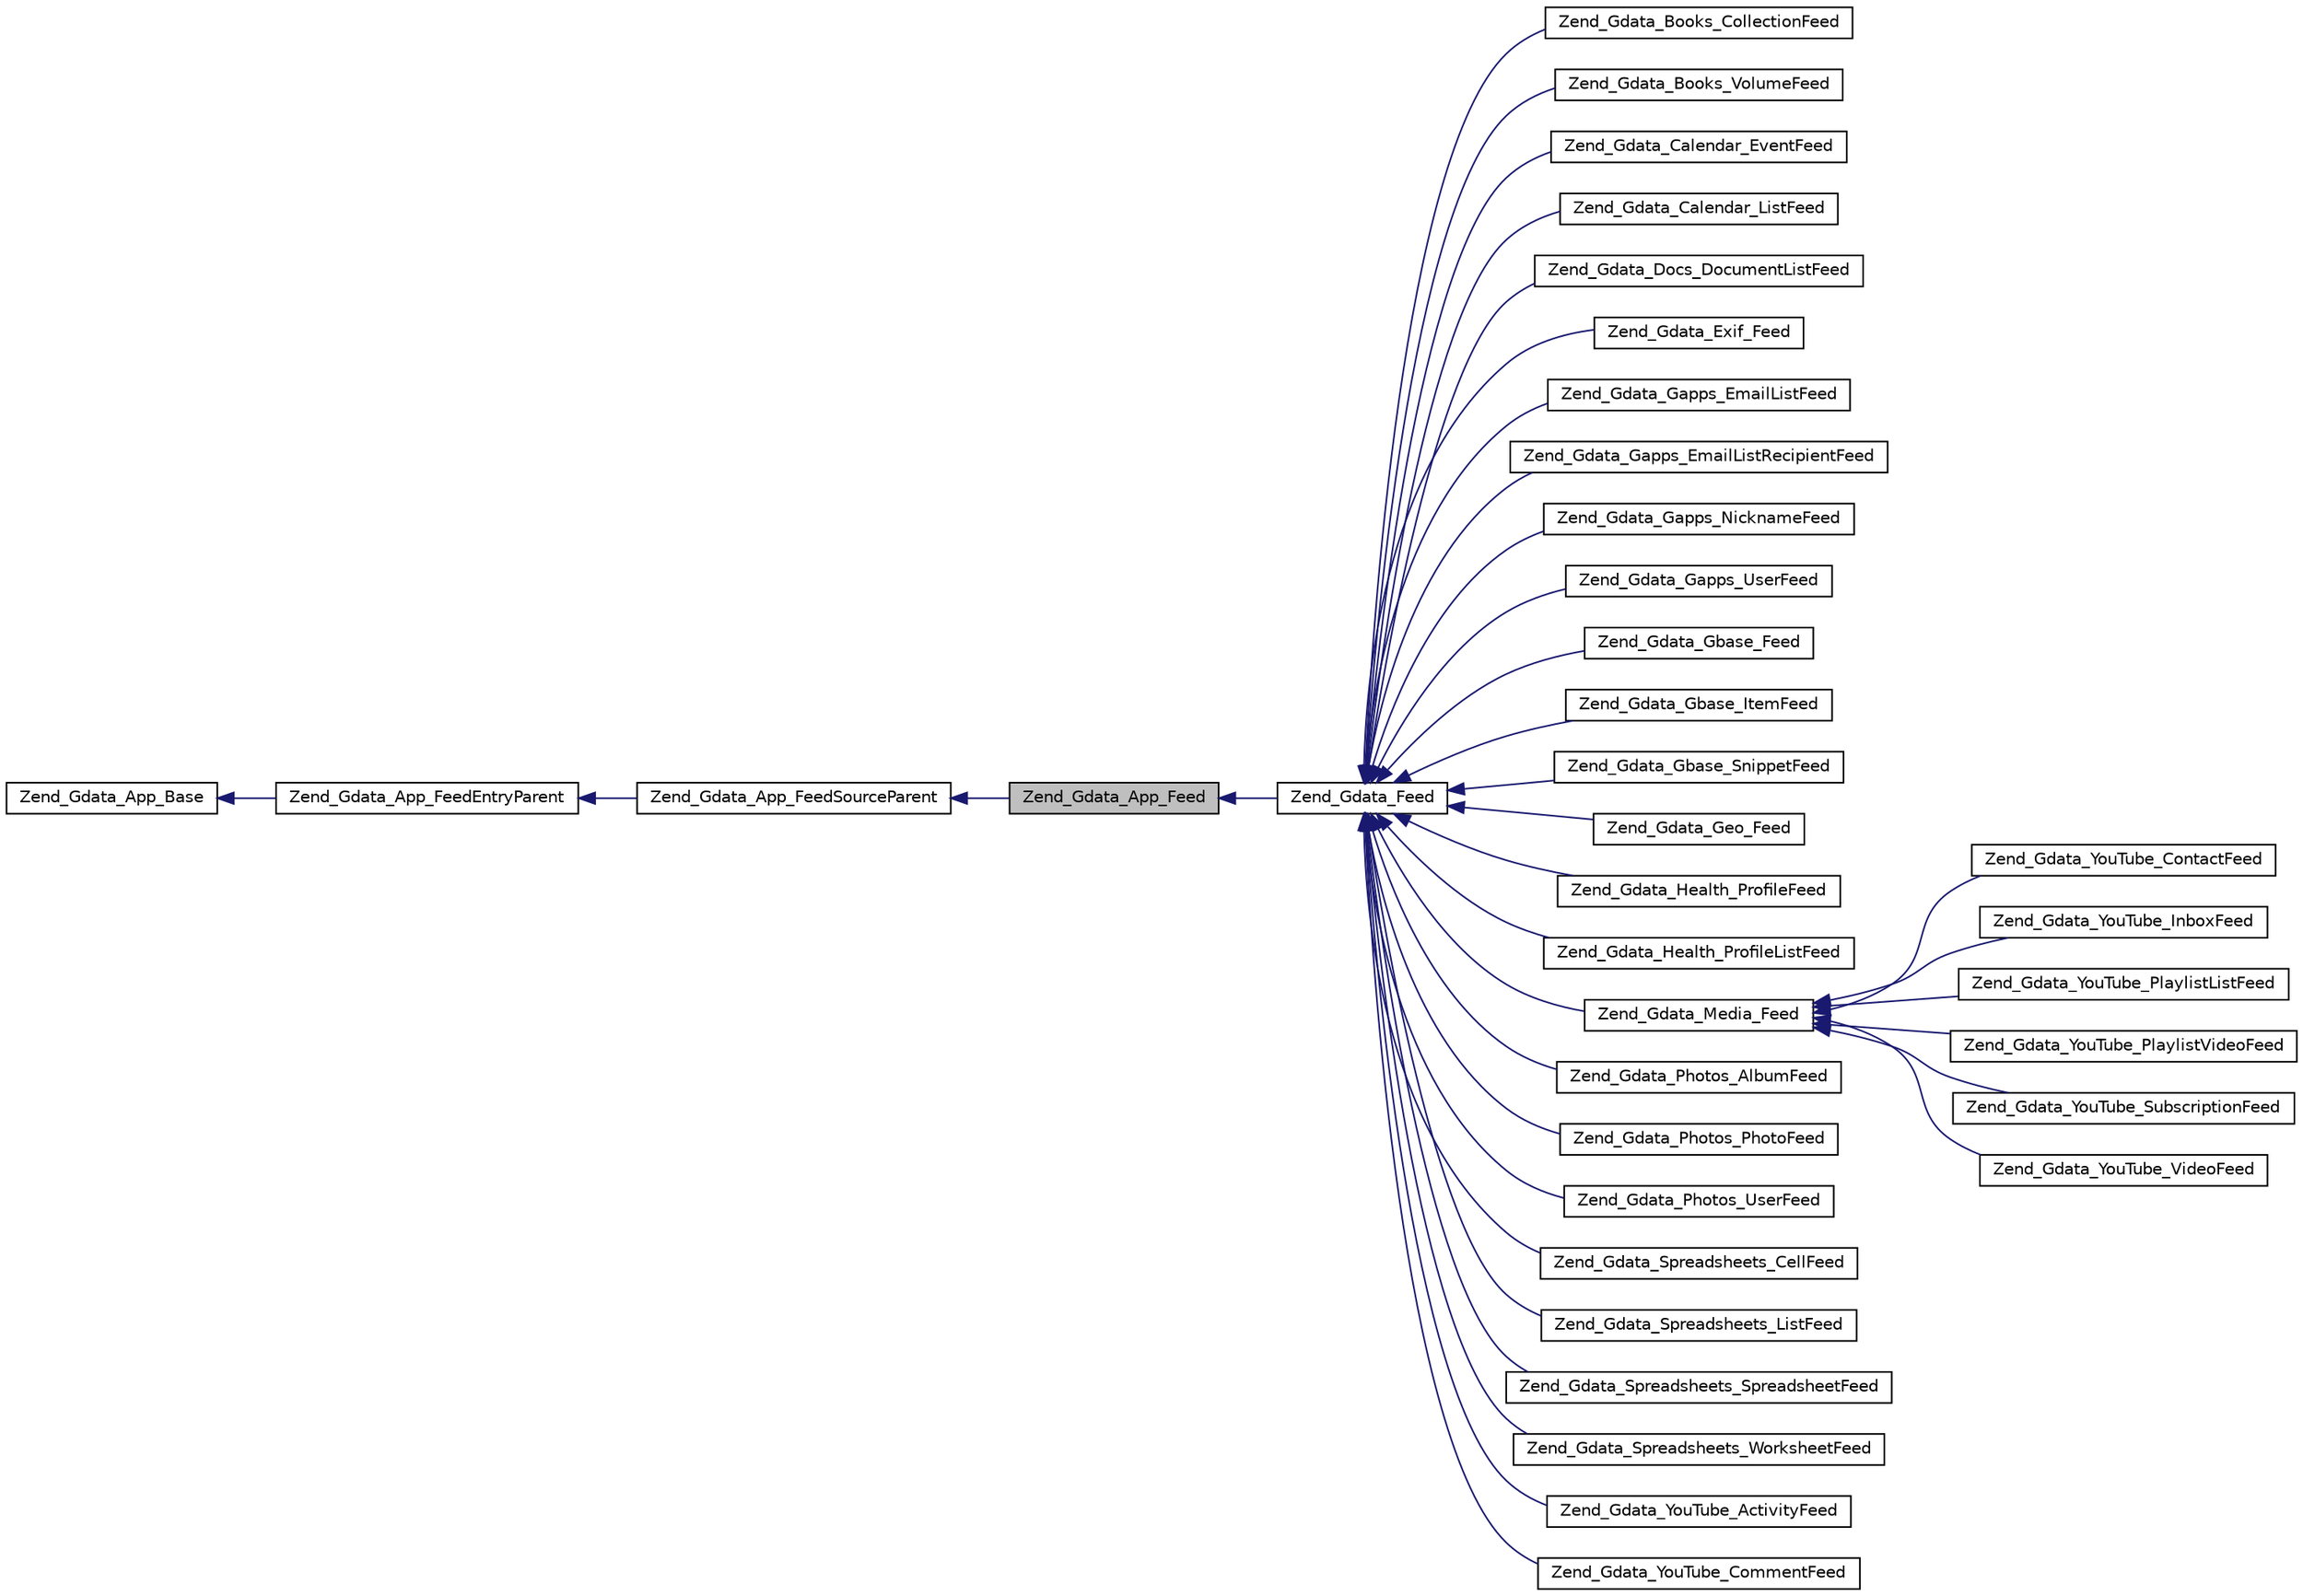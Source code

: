digraph G
{
  edge [fontname="Helvetica",fontsize="10",labelfontname="Helvetica",labelfontsize="10"];
  node [fontname="Helvetica",fontsize="10",shape=record];
  rankdir="LR";
  Node1 [label="Zend_Gdata_App_Feed",height=0.2,width=0.4,color="black", fillcolor="grey75", style="filled" fontcolor="black"];
  Node2 -> Node1 [dir="back",color="midnightblue",fontsize="10",style="solid",fontname="Helvetica"];
  Node2 [label="Zend_Gdata_App_FeedSourceParent",height=0.2,width=0.4,color="black", fillcolor="white", style="filled",URL="$class_zend___gdata___app___feed_source_parent.html"];
  Node3 -> Node2 [dir="back",color="midnightblue",fontsize="10",style="solid",fontname="Helvetica"];
  Node3 [label="Zend_Gdata_App_FeedEntryParent",height=0.2,width=0.4,color="black", fillcolor="white", style="filled",URL="$class_zend___gdata___app___feed_entry_parent.html"];
  Node4 -> Node3 [dir="back",color="midnightblue",fontsize="10",style="solid",fontname="Helvetica"];
  Node4 [label="Zend_Gdata_App_Base",height=0.2,width=0.4,color="black", fillcolor="white", style="filled",URL="$class_zend___gdata___app___base.html"];
  Node1 -> Node5 [dir="back",color="midnightblue",fontsize="10",style="solid",fontname="Helvetica"];
  Node5 [label="Zend_Gdata_Feed",height=0.2,width=0.4,color="black", fillcolor="white", style="filled",URL="$class_zend___gdata___feed.html"];
  Node5 -> Node6 [dir="back",color="midnightblue",fontsize="10",style="solid",fontname="Helvetica"];
  Node6 [label="Zend_Gdata_Books_CollectionFeed",height=0.2,width=0.4,color="black", fillcolor="white", style="filled",URL="$class_zend___gdata___books___collection_feed.html"];
  Node5 -> Node7 [dir="back",color="midnightblue",fontsize="10",style="solid",fontname="Helvetica"];
  Node7 [label="Zend_Gdata_Books_VolumeFeed",height=0.2,width=0.4,color="black", fillcolor="white", style="filled",URL="$class_zend___gdata___books___volume_feed.html"];
  Node5 -> Node8 [dir="back",color="midnightblue",fontsize="10",style="solid",fontname="Helvetica"];
  Node8 [label="Zend_Gdata_Calendar_EventFeed",height=0.2,width=0.4,color="black", fillcolor="white", style="filled",URL="$class_zend___gdata___calendar___event_feed.html"];
  Node5 -> Node9 [dir="back",color="midnightblue",fontsize="10",style="solid",fontname="Helvetica"];
  Node9 [label="Zend_Gdata_Calendar_ListFeed",height=0.2,width=0.4,color="black", fillcolor="white", style="filled",URL="$class_zend___gdata___calendar___list_feed.html"];
  Node5 -> Node10 [dir="back",color="midnightblue",fontsize="10",style="solid",fontname="Helvetica"];
  Node10 [label="Zend_Gdata_Docs_DocumentListFeed",height=0.2,width=0.4,color="black", fillcolor="white", style="filled",URL="$class_zend___gdata___docs___document_list_feed.html"];
  Node5 -> Node11 [dir="back",color="midnightblue",fontsize="10",style="solid",fontname="Helvetica"];
  Node11 [label="Zend_Gdata_Exif_Feed",height=0.2,width=0.4,color="black", fillcolor="white", style="filled",URL="$class_zend___gdata___exif___feed.html"];
  Node5 -> Node12 [dir="back",color="midnightblue",fontsize="10",style="solid",fontname="Helvetica"];
  Node12 [label="Zend_Gdata_Gapps_EmailListFeed",height=0.2,width=0.4,color="black", fillcolor="white", style="filled",URL="$class_zend___gdata___gapps___email_list_feed.html"];
  Node5 -> Node13 [dir="back",color="midnightblue",fontsize="10",style="solid",fontname="Helvetica"];
  Node13 [label="Zend_Gdata_Gapps_EmailListRecipientFeed",height=0.2,width=0.4,color="black", fillcolor="white", style="filled",URL="$class_zend___gdata___gapps___email_list_recipient_feed.html"];
  Node5 -> Node14 [dir="back",color="midnightblue",fontsize="10",style="solid",fontname="Helvetica"];
  Node14 [label="Zend_Gdata_Gapps_NicknameFeed",height=0.2,width=0.4,color="black", fillcolor="white", style="filled",URL="$class_zend___gdata___gapps___nickname_feed.html"];
  Node5 -> Node15 [dir="back",color="midnightblue",fontsize="10",style="solid",fontname="Helvetica"];
  Node15 [label="Zend_Gdata_Gapps_UserFeed",height=0.2,width=0.4,color="black", fillcolor="white", style="filled",URL="$class_zend___gdata___gapps___user_feed.html"];
  Node5 -> Node16 [dir="back",color="midnightblue",fontsize="10",style="solid",fontname="Helvetica"];
  Node16 [label="Zend_Gdata_Gbase_Feed",height=0.2,width=0.4,color="black", fillcolor="white", style="filled",URL="$class_zend___gdata___gbase___feed.html"];
  Node5 -> Node17 [dir="back",color="midnightblue",fontsize="10",style="solid",fontname="Helvetica"];
  Node17 [label="Zend_Gdata_Gbase_ItemFeed",height=0.2,width=0.4,color="black", fillcolor="white", style="filled",URL="$class_zend___gdata___gbase___item_feed.html"];
  Node5 -> Node18 [dir="back",color="midnightblue",fontsize="10",style="solid",fontname="Helvetica"];
  Node18 [label="Zend_Gdata_Gbase_SnippetFeed",height=0.2,width=0.4,color="black", fillcolor="white", style="filled",URL="$class_zend___gdata___gbase___snippet_feed.html"];
  Node5 -> Node19 [dir="back",color="midnightblue",fontsize="10",style="solid",fontname="Helvetica"];
  Node19 [label="Zend_Gdata_Geo_Feed",height=0.2,width=0.4,color="black", fillcolor="white", style="filled",URL="$class_zend___gdata___geo___feed.html"];
  Node5 -> Node20 [dir="back",color="midnightblue",fontsize="10",style="solid",fontname="Helvetica"];
  Node20 [label="Zend_Gdata_Health_ProfileFeed",height=0.2,width=0.4,color="black", fillcolor="white", style="filled",URL="$class_zend___gdata___health___profile_feed.html"];
  Node5 -> Node21 [dir="back",color="midnightblue",fontsize="10",style="solid",fontname="Helvetica"];
  Node21 [label="Zend_Gdata_Health_ProfileListFeed",height=0.2,width=0.4,color="black", fillcolor="white", style="filled",URL="$class_zend___gdata___health___profile_list_feed.html"];
  Node5 -> Node22 [dir="back",color="midnightblue",fontsize="10",style="solid",fontname="Helvetica"];
  Node22 [label="Zend_Gdata_Media_Feed",height=0.2,width=0.4,color="black", fillcolor="white", style="filled",URL="$class_zend___gdata___media___feed.html"];
  Node22 -> Node23 [dir="back",color="midnightblue",fontsize="10",style="solid",fontname="Helvetica"];
  Node23 [label="Zend_Gdata_YouTube_ContactFeed",height=0.2,width=0.4,color="black", fillcolor="white", style="filled",URL="$class_zend___gdata___you_tube___contact_feed.html"];
  Node22 -> Node24 [dir="back",color="midnightblue",fontsize="10",style="solid",fontname="Helvetica"];
  Node24 [label="Zend_Gdata_YouTube_InboxFeed",height=0.2,width=0.4,color="black", fillcolor="white", style="filled",URL="$class_zend___gdata___you_tube___inbox_feed.html"];
  Node22 -> Node25 [dir="back",color="midnightblue",fontsize="10",style="solid",fontname="Helvetica"];
  Node25 [label="Zend_Gdata_YouTube_PlaylistListFeed",height=0.2,width=0.4,color="black", fillcolor="white", style="filled",URL="$class_zend___gdata___you_tube___playlist_list_feed.html"];
  Node22 -> Node26 [dir="back",color="midnightblue",fontsize="10",style="solid",fontname="Helvetica"];
  Node26 [label="Zend_Gdata_YouTube_PlaylistVideoFeed",height=0.2,width=0.4,color="black", fillcolor="white", style="filled",URL="$class_zend___gdata___you_tube___playlist_video_feed.html"];
  Node22 -> Node27 [dir="back",color="midnightblue",fontsize="10",style="solid",fontname="Helvetica"];
  Node27 [label="Zend_Gdata_YouTube_SubscriptionFeed",height=0.2,width=0.4,color="black", fillcolor="white", style="filled",URL="$class_zend___gdata___you_tube___subscription_feed.html"];
  Node22 -> Node28 [dir="back",color="midnightblue",fontsize="10",style="solid",fontname="Helvetica"];
  Node28 [label="Zend_Gdata_YouTube_VideoFeed",height=0.2,width=0.4,color="black", fillcolor="white", style="filled",URL="$class_zend___gdata___you_tube___video_feed.html"];
  Node5 -> Node29 [dir="back",color="midnightblue",fontsize="10",style="solid",fontname="Helvetica"];
  Node29 [label="Zend_Gdata_Photos_AlbumFeed",height=0.2,width=0.4,color="black", fillcolor="white", style="filled",URL="$class_zend___gdata___photos___album_feed.html"];
  Node5 -> Node30 [dir="back",color="midnightblue",fontsize="10",style="solid",fontname="Helvetica"];
  Node30 [label="Zend_Gdata_Photos_PhotoFeed",height=0.2,width=0.4,color="black", fillcolor="white", style="filled",URL="$class_zend___gdata___photos___photo_feed.html"];
  Node5 -> Node31 [dir="back",color="midnightblue",fontsize="10",style="solid",fontname="Helvetica"];
  Node31 [label="Zend_Gdata_Photos_UserFeed",height=0.2,width=0.4,color="black", fillcolor="white", style="filled",URL="$class_zend___gdata___photos___user_feed.html"];
  Node5 -> Node32 [dir="back",color="midnightblue",fontsize="10",style="solid",fontname="Helvetica"];
  Node32 [label="Zend_Gdata_Spreadsheets_CellFeed",height=0.2,width=0.4,color="black", fillcolor="white", style="filled",URL="$class_zend___gdata___spreadsheets___cell_feed.html"];
  Node5 -> Node33 [dir="back",color="midnightblue",fontsize="10",style="solid",fontname="Helvetica"];
  Node33 [label="Zend_Gdata_Spreadsheets_ListFeed",height=0.2,width=0.4,color="black", fillcolor="white", style="filled",URL="$class_zend___gdata___spreadsheets___list_feed.html"];
  Node5 -> Node34 [dir="back",color="midnightblue",fontsize="10",style="solid",fontname="Helvetica"];
  Node34 [label="Zend_Gdata_Spreadsheets_SpreadsheetFeed",height=0.2,width=0.4,color="black", fillcolor="white", style="filled",URL="$class_zend___gdata___spreadsheets___spreadsheet_feed.html"];
  Node5 -> Node35 [dir="back",color="midnightblue",fontsize="10",style="solid",fontname="Helvetica"];
  Node35 [label="Zend_Gdata_Spreadsheets_WorksheetFeed",height=0.2,width=0.4,color="black", fillcolor="white", style="filled",URL="$class_zend___gdata___spreadsheets___worksheet_feed.html"];
  Node5 -> Node36 [dir="back",color="midnightblue",fontsize="10",style="solid",fontname="Helvetica"];
  Node36 [label="Zend_Gdata_YouTube_ActivityFeed",height=0.2,width=0.4,color="black", fillcolor="white", style="filled",URL="$class_zend___gdata___you_tube___activity_feed.html"];
  Node5 -> Node37 [dir="back",color="midnightblue",fontsize="10",style="solid",fontname="Helvetica"];
  Node37 [label="Zend_Gdata_YouTube_CommentFeed",height=0.2,width=0.4,color="black", fillcolor="white", style="filled",URL="$class_zend___gdata___you_tube___comment_feed.html"];
}
